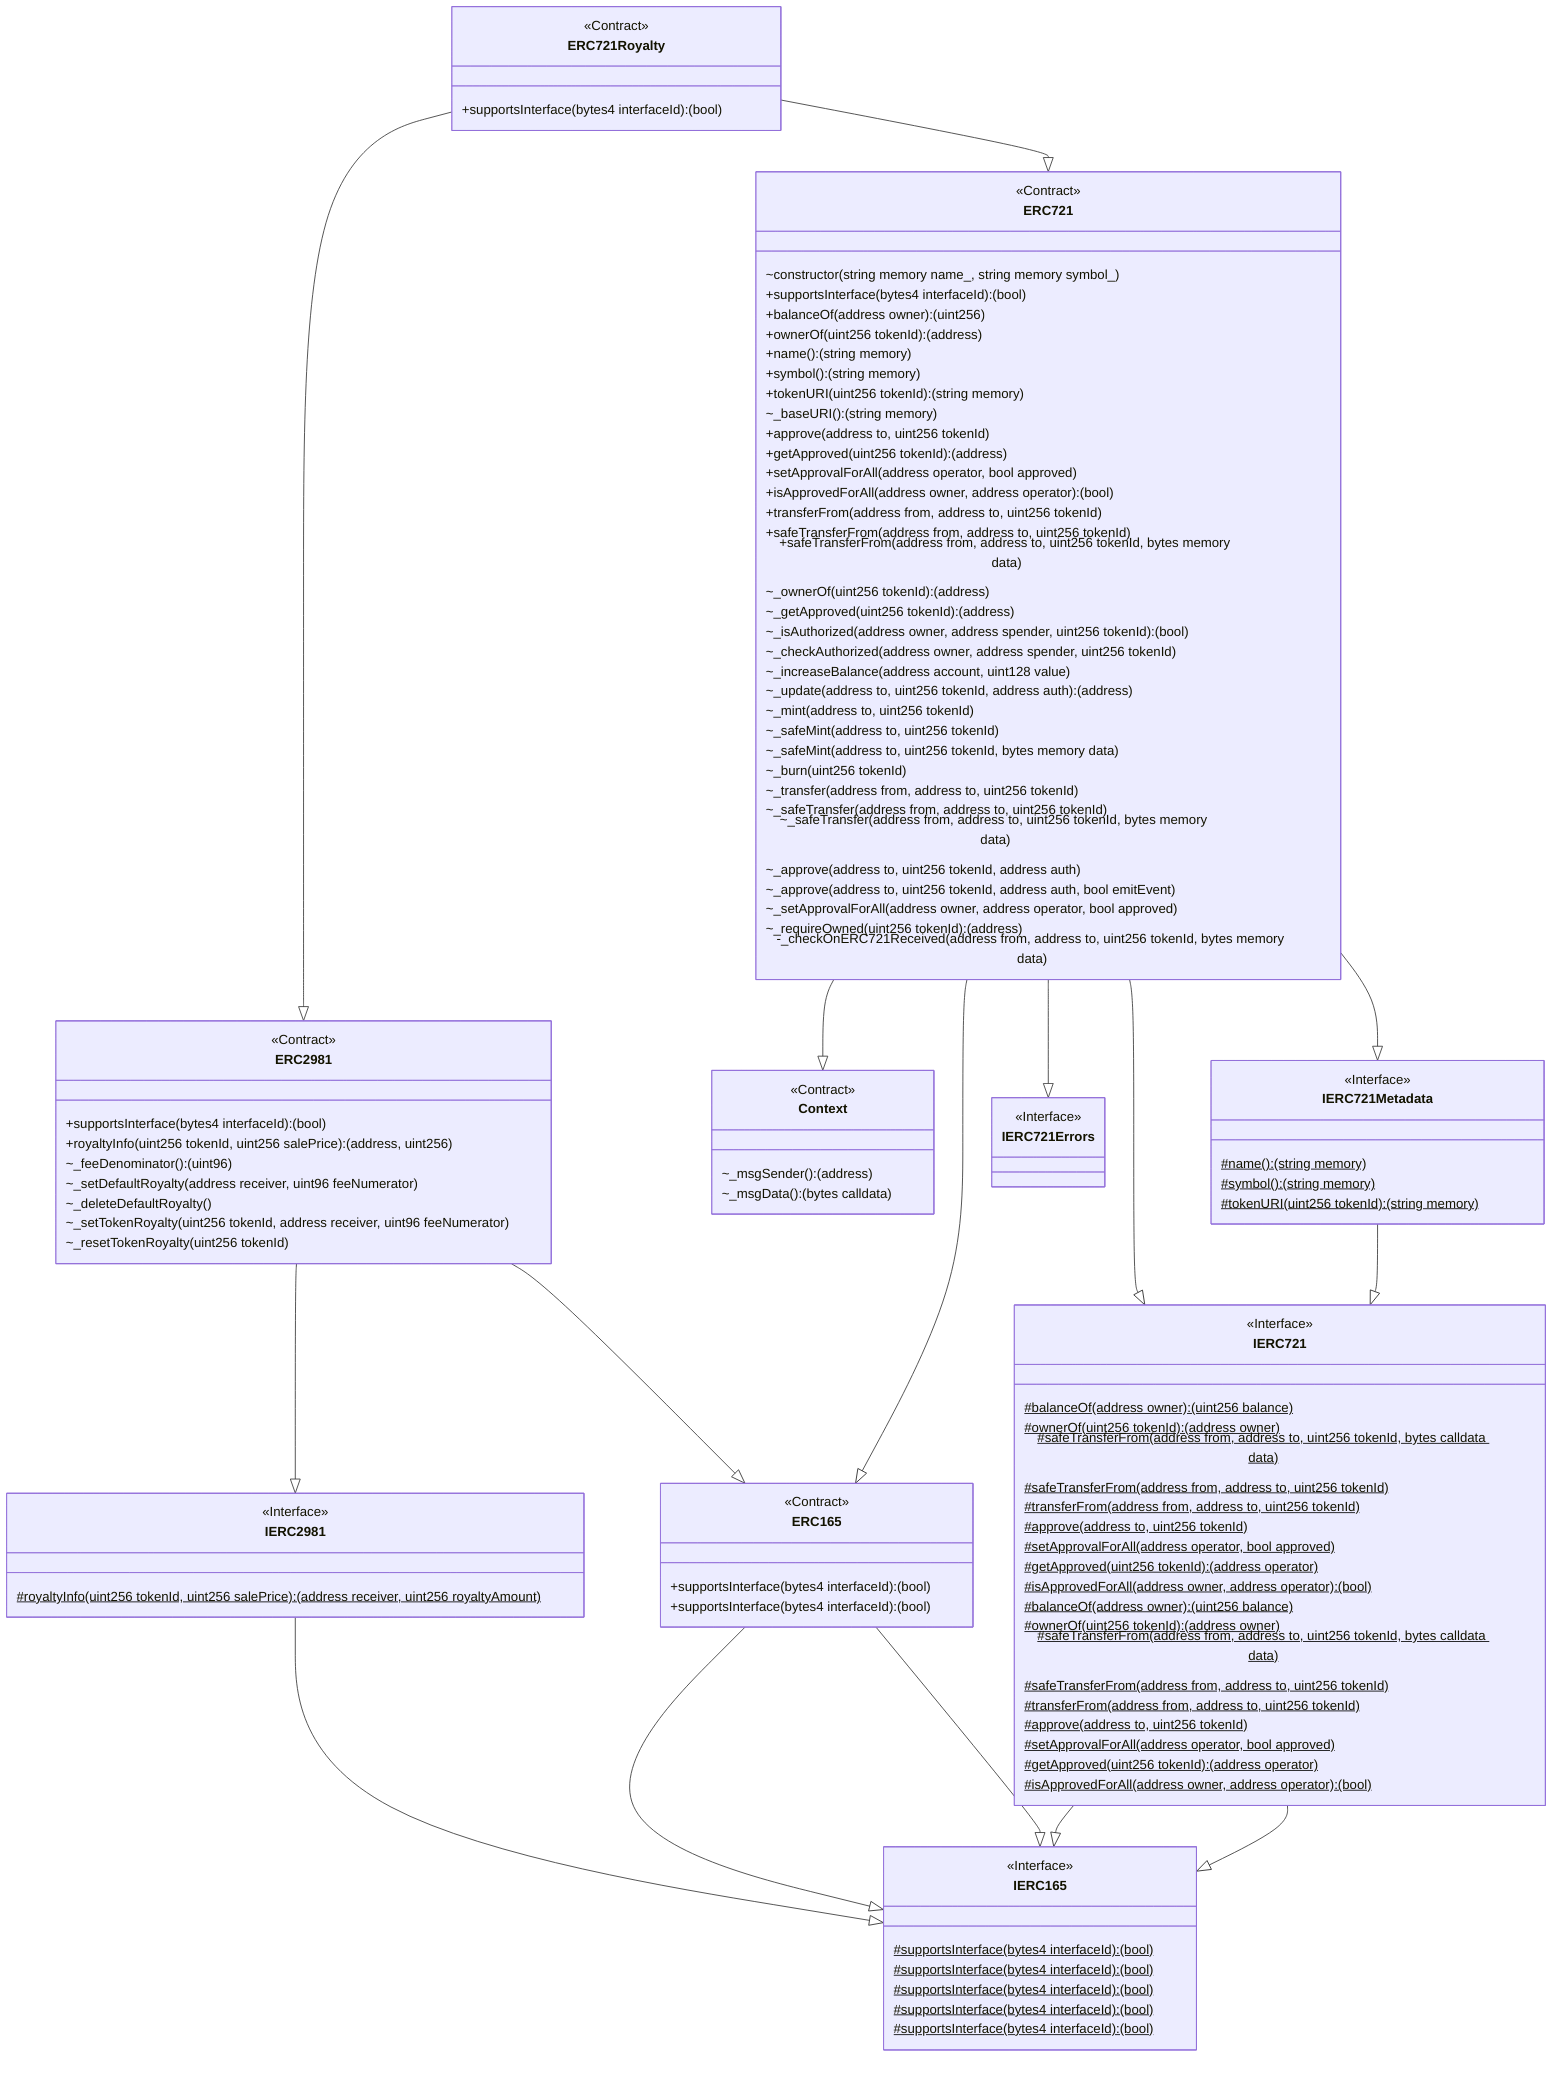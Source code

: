 classDiagram
  %% 947:288:5
  class ERC721Royalty {
    <<Contract>>
    +supportsInterface(bytes4 interfaceId): (bool)
  }
  
  ERC721Royalty --|> ERC2981
  
  %% 1106:4027:7
  class ERC2981 {
    <<Contract>>
    +supportsInterface(bytes4 interfaceId): (bool)
    +royaltyInfo(uint256 tokenId, uint256 salePrice): (address, uint256)
    ~_feeDenominator(): (uint96)
    ~_setDefaultRoyalty(address receiver, uint96 feeNumerator)
    ~_deleteDefaultRoyalty()
    ~_setTokenRoyalty(uint256 tokenId, address receiver, uint96 feeNumerator)
    ~_resetTokenRoyalty(uint256 tokenId)
  }
  
  ERC2981 --|> IERC2981
  
  %% 454:417:0
  class IERC2981 {
    <<Interface>>
    #royaltyInfo(uint256 tokenId, uint256 salePrice): (address receiver, uint256 royaltyAmount)$
  }
  
  IERC2981 --|> IERC165
  
  %% 421:447:11
  class IERC165 {
    <<Interface>>
    #supportsInterface(bytes4 interfaceId): (bool)$
  }
  
  ERC2981 --|> ERC165
  
  %% 659:251:10
  class ERC165 {
    <<Contract>>
    +supportsInterface(bytes4 interfaceId): (bool)
  }
  
  ERC165 --|> IERC165
  
  %% 421:447:11
  class IERC165 {
    <<Interface>>
    #supportsInterface(bytes4 interfaceId): (bool)$
  }
  
  ERC721Royalty --|> ERC721
  
  %% 776:16926:2
  class ERC721 {
    <<Contract>>
    ~constructor(string memory name_, string memory symbol_)
    +supportsInterface(bytes4 interfaceId): (bool)
    +balanceOf(address owner): (uint256)
    +ownerOf(uint256 tokenId): (address)
    +name(): (string memory)
    +symbol(): (string memory)
    +tokenURI(uint256 tokenId): (string memory)
    ~_baseURI(): (string memory)
    +approve(address to, uint256 tokenId)
    +getApproved(uint256 tokenId): (address)
    +setApprovalForAll(address operator, bool approved)
    +isApprovedForAll(address owner, address operator): (bool)
    +transferFrom(address from, address to, uint256 tokenId)
    +safeTransferFrom(address from, address to, uint256 tokenId)
    +safeTransferFrom(address from, address to, uint256 tokenId, bytes memory data)
    ~_ownerOf(uint256 tokenId): (address)
    ~_getApproved(uint256 tokenId): (address)
    ~_isAuthorized(address owner, address spender, uint256 tokenId): (bool)
    ~_checkAuthorized(address owner, address spender, uint256 tokenId)
    ~_increaseBalance(address account, uint128 value)
    ~_update(address to, uint256 tokenId, address auth): (address)
    ~_mint(address to, uint256 tokenId)
    ~_safeMint(address to, uint256 tokenId)
    ~_safeMint(address to, uint256 tokenId, bytes memory data)
    ~_burn(uint256 tokenId)
    ~_transfer(address from, address to, uint256 tokenId)
    ~_safeTransfer(address from, address to, uint256 tokenId)
    ~_safeTransfer(address from, address to, uint256 tokenId, bytes memory data)
    ~_approve(address to, uint256 tokenId, address auth)
    ~_approve(address to, uint256 tokenId, address auth, bool emitEvent)
    ~_setApprovalForAll(address owner, address operator, bool approved)
    ~_requireOwned(uint256 tokenId): (address)
    -_checkOnERC721Received(address from, address to, uint256 tokenId, bytes memory data)
  }
  
  ERC721 --|> Context
  
  %% 624:235:8
  class Context {
    <<Contract>>
    ~_msgSender(): (address)
    ~_msgData(): (bytes calldata)
  }
  
  ERC721 --|> ERC165
  
  %% 659:251:10
  class ERC165 {
    <<Contract>>
    +supportsInterface(bytes4 interfaceId): (bool)
  }
  
  ERC165 --|> IERC165
  
  %% 421:447:11
  class IERC165 {
    <<Interface>>
    #supportsInterface(bytes4 interfaceId): (bool)$
  }
  
  ERC721 --|> IERC721
  
  %% 266:4659:3
  class IERC721 {
    <<Interface>>
    #balanceOf(address owner): (uint256 balance)$
    #ownerOf(uint256 tokenId): (address owner)$
    #safeTransferFrom(address from, address to, uint256 tokenId, bytes calldata data)$
    #safeTransferFrom(address from, address to, uint256 tokenId)$
    #transferFrom(address from, address to, uint256 tokenId)$
    #approve(address to, uint256 tokenId)$
    #setApprovalForAll(address operator, bool approved)$
    #getApproved(uint256 tokenId): (address operator)$
    #isApprovedForAll(address owner, address operator): (bool)$
  }
  
  IERC721 --|> IERC165
  
  %% 421:447:11
  class IERC165 {
    <<Interface>>
    #supportsInterface(bytes4 interfaceId): (bool)$
  }
  
  ERC721 --|> IERC721Metadata
  
  %% 328:463:6
  class IERC721Metadata {
    <<Interface>>
    #name(): (string memory)$
    #symbol(): (string memory)$
    #tokenURI(uint256 tokenId): (string memory)$
  }
  
  IERC721Metadata --|> IERC721
  
  %% 266:4659:3
  class IERC721 {
    <<Interface>>
    #balanceOf(address owner): (uint256 balance)$
    #ownerOf(uint256 tokenId): (address owner)$
    #safeTransferFrom(address from, address to, uint256 tokenId, bytes calldata data)$
    #safeTransferFrom(address from, address to, uint256 tokenId)$
    #transferFrom(address from, address to, uint256 tokenId)$
    #approve(address to, uint256 tokenId)$
    #setApprovalForAll(address operator, bool approved)$
    #getApproved(uint256 tokenId): (address operator)$
    #isApprovedForAll(address owner, address operator): (bool)$
  }
  
  IERC721 --|> IERC165
  
  %% 421:447:11
  class IERC165 {
    <<Interface>>
    #supportsInterface(bytes4 interfaceId): (bool)$
  }
  
  ERC721 --|> IERC721Errors
  
  %% 2186:2092:1
  class IERC721Errors {
    <<Interface>>
  }